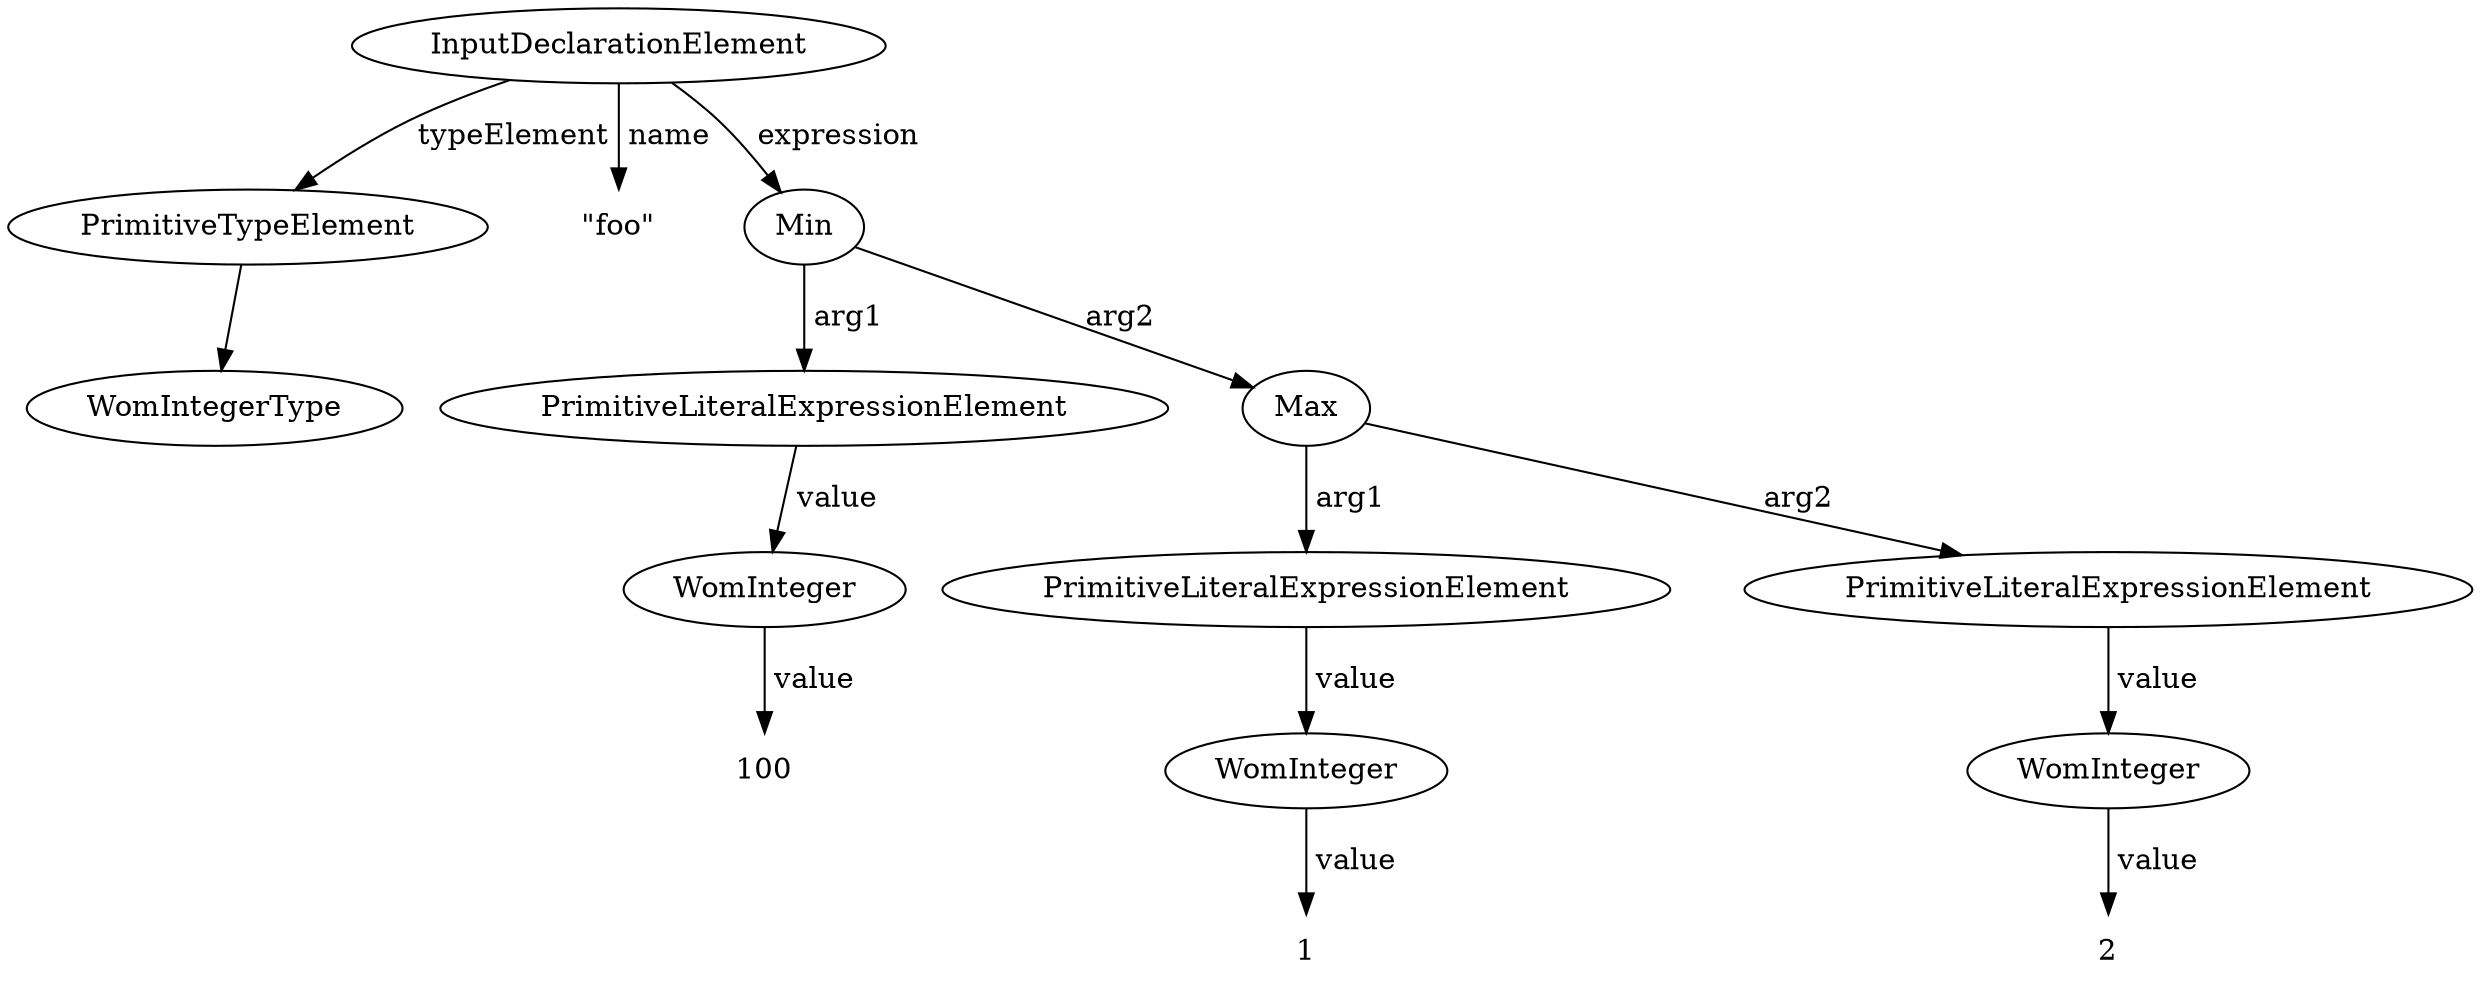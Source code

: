digraph "Hermes ASTs" {
  compound=true;

  InputDeclarationElement [shape=oval label="InputDeclarationElement"]

  declarationName [shape=none label="\"foo\""]

  PrimitiveTypeElement [shape=oval label="PrimitiveTypeElement"]
  WomIntegerType [shape=oval label="WomIntegerType"]

  Min [shape=oval label="Min"]
  Max [shape=oval label="Max"]

  PrimitiveLiteralExpressionElement100 [shape=oval label="PrimitiveLiteralExpressionElement"]
  WomInteger100 [shape=oval label="WomInteger"]
  literal100 [shape=none label="100"]

  PrimitiveLiteralExpressionElement1 [shape=oval label="PrimitiveLiteralExpressionElement"]
  WomInteger1 [shape=oval label="WomInteger"]
  literal1 [shape=none label="1"]

  PrimitiveLiteralExpressionElement2 [shape=oval label="PrimitiveLiteralExpressionElement"]
  WomInteger2 [shape=oval label="WomInteger"]
  literal2 [shape=none label="2"]

  InputDeclarationElement -> PrimitiveTypeElement [label=" typeElement"]
  InputDeclarationElement -> declarationName [label=" name"]
  InputDeclarationElement -> Min [label=" expression"]

  PrimitiveTypeElement -> WomIntegerType

  Min -> PrimitiveLiteralExpressionElement100 [label=" arg1"]
  Min -> Max [label="arg2"]
  Max -> PrimitiveLiteralExpressionElement1 [label=" arg1"]
  Max -> PrimitiveLiteralExpressionElement2 [label=" arg2"]


  PrimitiveLiteralExpressionElement100 -> WomInteger100 [label=" value"]
  WomInteger100 -> literal100 [label=" value"]

  PrimitiveLiteralExpressionElement1 -> WomInteger1 [label=" value"]
  WomInteger1 -> literal1 [label=" value"]

  PrimitiveLiteralExpressionElement2 -> WomInteger2 [label=" value"]
  WomInteger2 -> literal2 [label=" value"]

  # These lines are optional, and only here to encourage graphviz layout to place the arg1s to the left of the arg2s
  { rank=same; PrimitiveLiteralExpressionElement100; Max; }
  PrimitiveLiteralExpressionElement100 -> Max [style="invis"]
  { rank=same; PrimitiveLiteralExpressionElement1; PrimitiveLiteralExpressionElement2; }
  PrimitiveLiteralExpressionElement1 -> PrimitiveLiteralExpressionElement2 [style="invis"]
  { rank=same; PrimitiveTypeElement; declarationName; }
  PrimitiveTypeElement -> declarationName [style="invis"]
}

